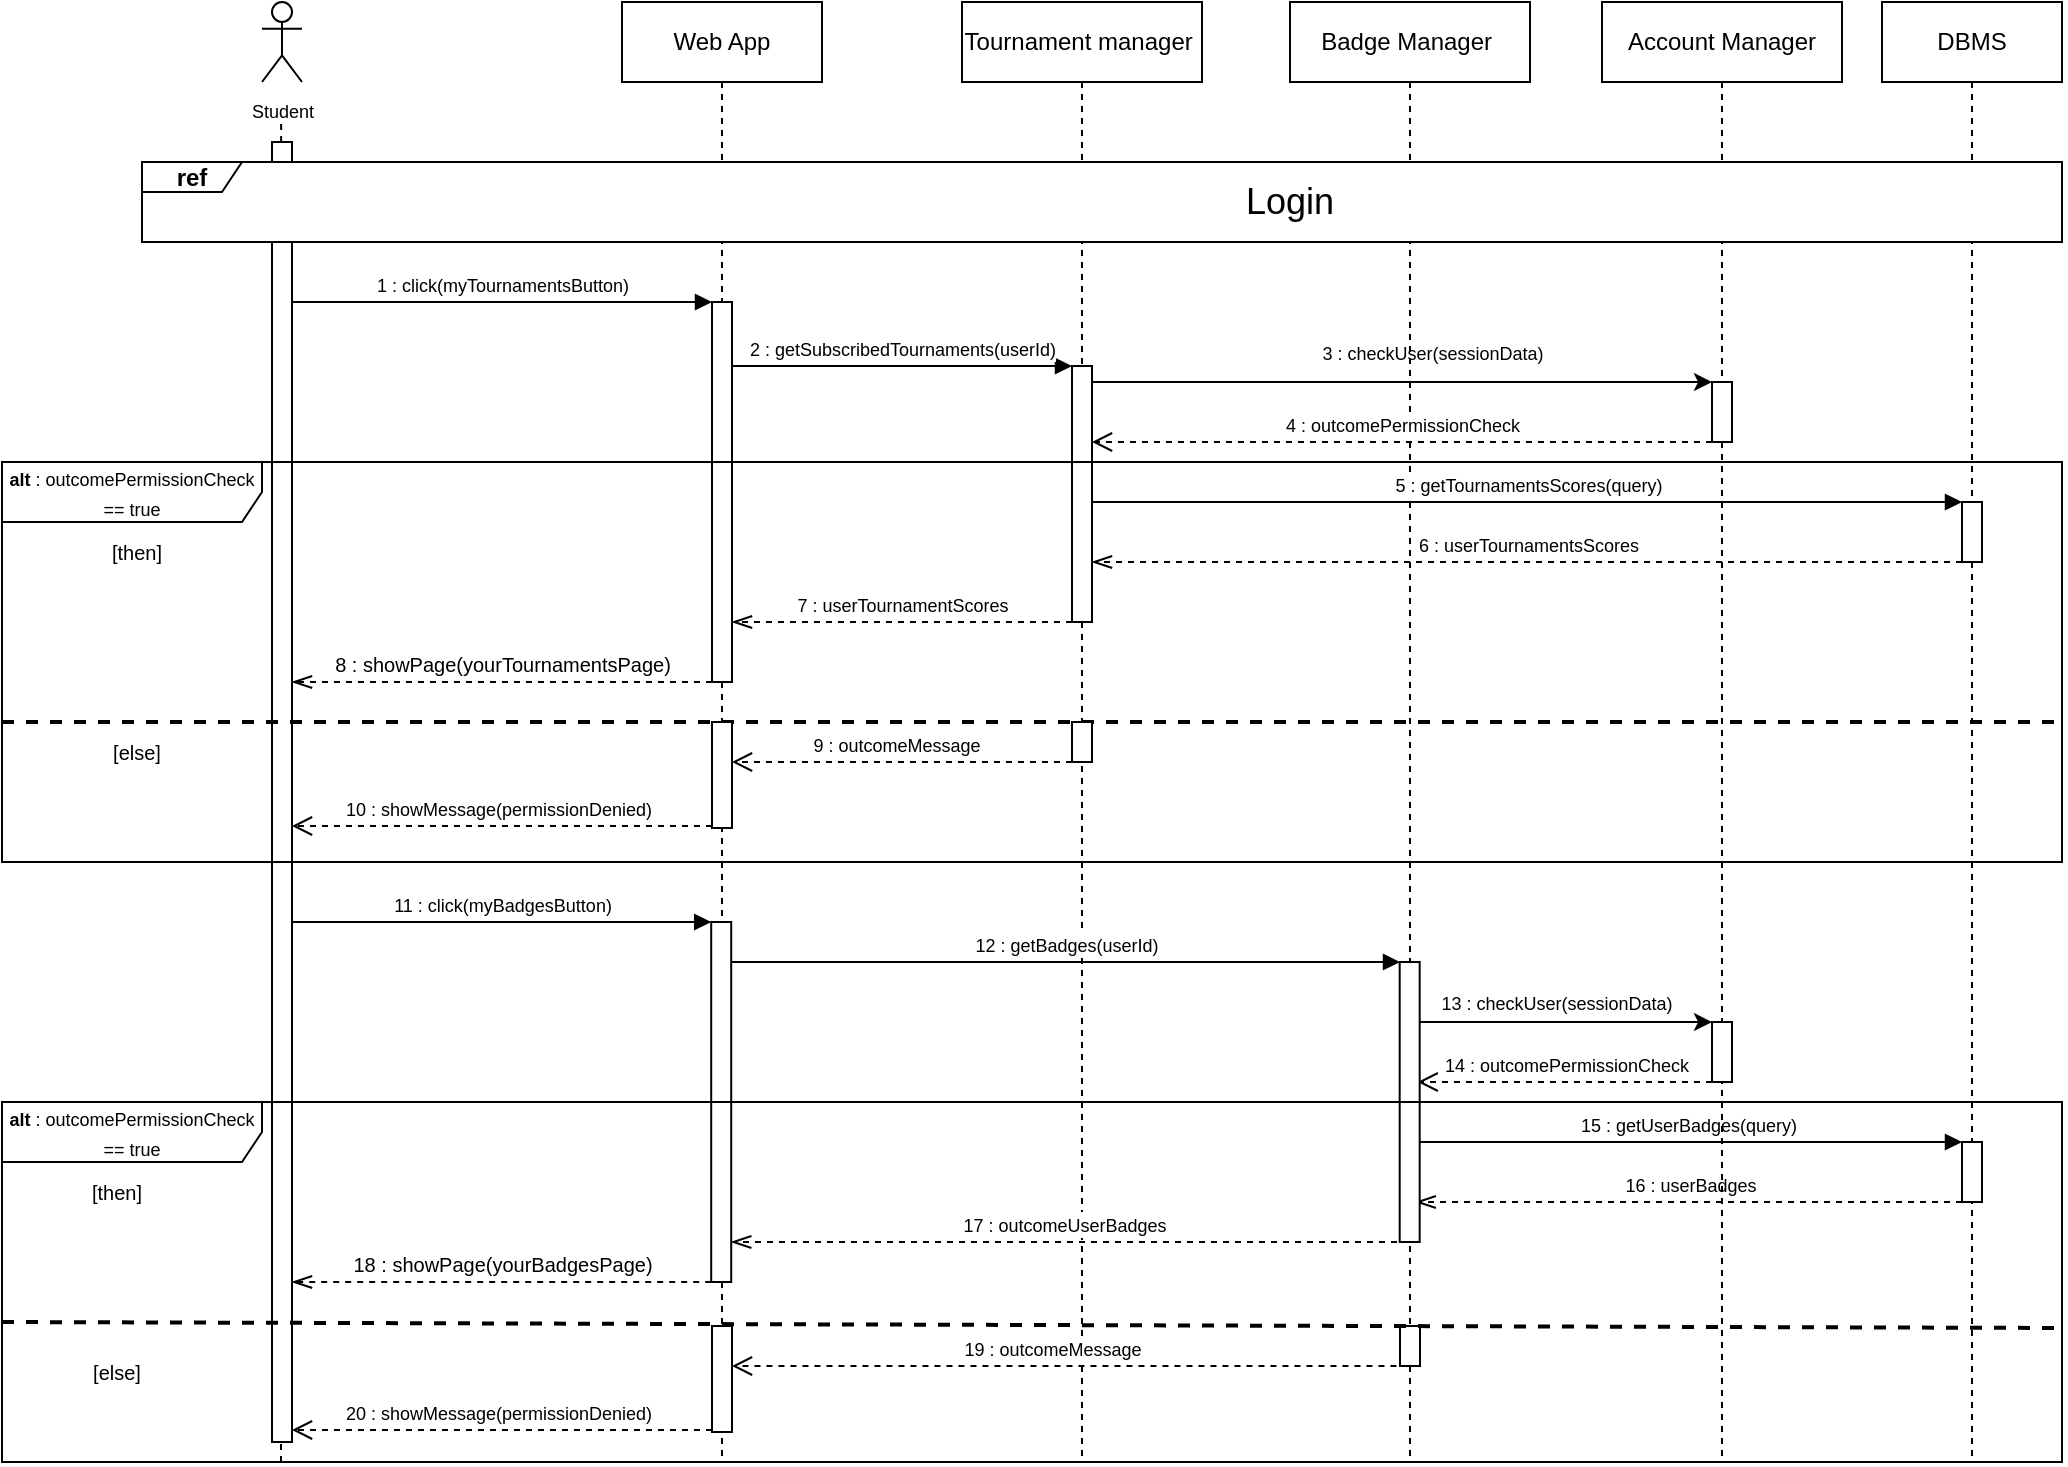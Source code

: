 <mxfile version="22.1.16" type="device">
  <diagram name="Pagina-1" id="eSXubq2SdgC4gajSJNTV">
    <mxGraphModel dx="2261" dy="746" grid="1" gridSize="10" guides="1" tooltips="1" connect="1" arrows="1" fold="1" page="1" pageScale="1" pageWidth="827" pageHeight="1169" math="0" shadow="0">
      <root>
        <mxCell id="0" />
        <mxCell id="1" parent="0" />
        <mxCell id="zCw94SQj6-W_WB1Qynqs-1" value="Badge Manager&amp;nbsp;" style="shape=umlLifeline;perimeter=lifelinePerimeter;whiteSpace=wrap;html=1;container=1;dropTarget=0;collapsible=0;recursiveResize=0;outlineConnect=0;portConstraint=eastwest;newEdgeStyle={&quot;curved&quot;:0,&quot;rounded&quot;:0};" parent="1" vertex="1">
          <mxGeometry x="414" y="40" width="120" height="730" as="geometry" />
        </mxCell>
        <mxCell id="A8Glidg6pX9W6yxCaNTG-3" value="Web App" style="shape=umlLifeline;perimeter=lifelinePerimeter;whiteSpace=wrap;html=1;container=0;dropTarget=0;collapsible=0;recursiveResize=0;outlineConnect=0;portConstraint=eastwest;newEdgeStyle={&quot;edgeStyle&quot;:&quot;elbowEdgeStyle&quot;,&quot;elbow&quot;:&quot;vertical&quot;,&quot;curved&quot;:0,&quot;rounded&quot;:0};" parent="1" vertex="1">
          <mxGeometry x="80" y="40" width="100" height="730" as="geometry" />
        </mxCell>
        <mxCell id="A8Glidg6pX9W6yxCaNTG-5" value="" style="html=1;points=[];perimeter=orthogonalPerimeter;outlineConnect=0;targetShapes=umlLifeline;portConstraint=eastwest;newEdgeStyle={&quot;edgeStyle&quot;:&quot;elbowEdgeStyle&quot;,&quot;elbow&quot;:&quot;vertical&quot;,&quot;curved&quot;:0,&quot;rounded&quot;:0};" parent="A8Glidg6pX9W6yxCaNTG-3" vertex="1">
          <mxGeometry x="45" y="150" width="10" height="190" as="geometry" />
        </mxCell>
        <mxCell id="A8Glidg6pX9W6yxCaNTG-1" value="Tournament manager&amp;nbsp;" style="shape=umlLifeline;perimeter=lifelinePerimeter;whiteSpace=wrap;html=1;container=1;dropTarget=0;collapsible=0;recursiveResize=0;outlineConnect=0;portConstraint=eastwest;newEdgeStyle={&quot;curved&quot;:0,&quot;rounded&quot;:0};" parent="1" vertex="1">
          <mxGeometry x="250" y="40" width="120" height="730" as="geometry" />
        </mxCell>
        <mxCell id="A8Glidg6pX9W6yxCaNTG-2" value="" style="html=1;points=[];perimeter=orthogonalPerimeter;outlineConnect=0;targetShapes=umlLifeline;portConstraint=eastwest;newEdgeStyle={&quot;edgeStyle&quot;:&quot;elbowEdgeStyle&quot;,&quot;elbow&quot;:&quot;vertical&quot;,&quot;curved&quot;:0,&quot;rounded&quot;:0};direction=west;" parent="A8Glidg6pX9W6yxCaNTG-1" vertex="1">
          <mxGeometry x="55" y="182" width="10" height="128" as="geometry" />
        </mxCell>
        <mxCell id="A8Glidg6pX9W6yxCaNTG-6" value="&lt;font style=&quot;font-size: 9px;&quot;&gt;Student&lt;/font&gt;" style="shape=umlActor;verticalLabelPosition=bottom;verticalAlign=top;html=1;outlineConnect=0;" parent="1" vertex="1">
          <mxGeometry x="-100" y="40" width="20" height="40" as="geometry" />
        </mxCell>
        <mxCell id="A8Glidg6pX9W6yxCaNTG-8" value="" style="html=1;points=[];perimeter=orthogonalPerimeter;outlineConnect=0;targetShapes=umlLifeline;portConstraint=eastwest;newEdgeStyle={&quot;edgeStyle&quot;:&quot;elbowEdgeStyle&quot;,&quot;elbow&quot;:&quot;vertical&quot;,&quot;curved&quot;:0,&quot;rounded&quot;:0};" parent="1" vertex="1">
          <mxGeometry x="-95" y="110" width="10" height="650" as="geometry" />
        </mxCell>
        <mxCell id="A8Glidg6pX9W6yxCaNTG-11" value="&lt;font style=&quot;font-size: 9px;&quot;&gt;2 : getSubscribedTournaments(userId)&lt;/font&gt;" style="html=1;verticalAlign=bottom;endArrow=block;edgeStyle=elbowEdgeStyle;elbow=horizontal;curved=0;rounded=0;" parent="1" source="A8Glidg6pX9W6yxCaNTG-5" edge="1" target="A8Glidg6pX9W6yxCaNTG-2">
          <mxGeometry relative="1" as="geometry">
            <mxPoint x="140.0" y="222" as="sourcePoint" />
            <Array as="points">
              <mxPoint x="235" y="222" />
              <mxPoint x="254" y="222" />
            </Array>
            <mxPoint x="310" y="222" as="targetPoint" />
            <mxPoint as="offset" />
          </mxGeometry>
        </mxCell>
        <mxCell id="A8Glidg6pX9W6yxCaNTG-12" value="" style="endArrow=none;dashed=1;html=1;rounded=0;" parent="1" edge="1">
          <mxGeometry width="50" height="50" relative="1" as="geometry">
            <mxPoint x="-90.43" y="110" as="sourcePoint" />
            <mxPoint x="-90.43" y="100" as="targetPoint" />
          </mxGeometry>
        </mxCell>
        <mxCell id="A8Glidg6pX9W6yxCaNTG-15" value="&lt;font style=&quot;font-size: 9px;&quot;&gt;1 : click(myTournamentsButton)&lt;/font&gt;" style="html=1;verticalAlign=bottom;endArrow=block;edgeStyle=elbowEdgeStyle;elbow=horizontal;curved=0;rounded=0;" parent="1" edge="1">
          <mxGeometry relative="1" as="geometry">
            <mxPoint x="-85" y="190" as="sourcePoint" />
            <Array as="points">
              <mxPoint x="30" y="190" />
            </Array>
            <mxPoint x="125" y="190" as="targetPoint" />
          </mxGeometry>
        </mxCell>
        <mxCell id="A8Glidg6pX9W6yxCaNTG-26" value="&lt;font style=&quot;font-size: 9px;&quot;&gt;5 : getTournamentsScores(query)&lt;/font&gt;" style="html=1;verticalAlign=bottom;endArrow=block;edgeStyle=elbowEdgeStyle;elbow=horizontal;curved=0;rounded=0;" parent="1" target="A8Glidg6pX9W6yxCaNTG-18" edge="1">
          <mxGeometry relative="1" as="geometry">
            <mxPoint x="315" y="290" as="sourcePoint" />
            <Array as="points">
              <mxPoint x="510" y="290" />
              <mxPoint x="450" y="280" />
              <mxPoint x="469" y="280" />
            </Array>
            <mxPoint x="450" y="280" as="targetPoint" />
            <mxPoint as="offset" />
          </mxGeometry>
        </mxCell>
        <mxCell id="A8Glidg6pX9W6yxCaNTG-28" value="&lt;font style=&quot;font-size: 9px;&quot;&gt;6 : userTournamentsScores&lt;/font&gt;" style="html=1;verticalAlign=bottom;endArrow=openThin;dashed=1;endSize=8;edgeStyle=elbowEdgeStyle;elbow=horizontal;curved=0;rounded=0;endFill=0;" parent="1" source="A8Glidg6pX9W6yxCaNTG-18" edge="1">
          <mxGeometry relative="1" as="geometry">
            <mxPoint x="315" y="320" as="targetPoint" />
            <Array as="points">
              <mxPoint x="420" y="320" />
            </Array>
            <mxPoint x="550" y="310" as="sourcePoint" />
          </mxGeometry>
        </mxCell>
        <mxCell id="A8Glidg6pX9W6yxCaNTG-29" value="&lt;font style=&quot;font-size: 9px;&quot;&gt;7 : userTournamentScores&lt;/font&gt;" style="html=1;verticalAlign=bottom;endArrow=openThin;dashed=1;endSize=8;edgeStyle=elbowEdgeStyle;elbow=horizontal;curved=0;rounded=0;endFill=0;" parent="1" edge="1" target="A8Glidg6pX9W6yxCaNTG-5" source="A8Glidg6pX9W6yxCaNTG-2">
          <mxGeometry relative="1" as="geometry">
            <mxPoint x="128.92" y="350.0" as="targetPoint" />
            <Array as="points">
              <mxPoint x="208.92" y="350" />
            </Array>
            <mxPoint x="303.92" y="350" as="sourcePoint" />
          </mxGeometry>
        </mxCell>
        <mxCell id="A8Glidg6pX9W6yxCaNTG-30" value="&lt;font size=&quot;1&quot;&gt;8 : showPage(yourTournamentsPage)&lt;/font&gt;" style="html=1;verticalAlign=bottom;endArrow=openThin;dashed=1;endSize=8;edgeStyle=elbowEdgeStyle;elbow=horizontal;curved=0;rounded=0;endFill=0;" parent="1" edge="1" target="A8Glidg6pX9W6yxCaNTG-8" source="A8Glidg6pX9W6yxCaNTG-5">
          <mxGeometry relative="1" as="geometry">
            <mxPoint x="-85.0" y="380.0" as="targetPoint" />
            <Array as="points">
              <mxPoint x="-5" y="380" />
            </Array>
            <mxPoint x="125.0" y="380.0" as="sourcePoint" />
            <mxPoint as="offset" />
          </mxGeometry>
        </mxCell>
        <mxCell id="A8Glidg6pX9W6yxCaNTG-17" value="DBMS" style="shape=umlLifeline;perimeter=lifelinePerimeter;whiteSpace=wrap;html=1;container=0;dropTarget=0;collapsible=0;recursiveResize=0;outlineConnect=0;portConstraint=eastwest;newEdgeStyle={&quot;curved&quot;:0,&quot;rounded&quot;:0};" parent="1" vertex="1">
          <mxGeometry x="710" y="40" width="90" height="730" as="geometry" />
        </mxCell>
        <mxCell id="A8Glidg6pX9W6yxCaNTG-18" value="" style="html=1;points=[];perimeter=orthogonalPerimeter;outlineConnect=0;targetShapes=umlLifeline;portConstraint=eastwest;newEdgeStyle={&quot;edgeStyle&quot;:&quot;elbowEdgeStyle&quot;,&quot;elbow&quot;:&quot;vertical&quot;,&quot;curved&quot;:0,&quot;rounded&quot;:0};" parent="A8Glidg6pX9W6yxCaNTG-17" vertex="1">
          <mxGeometry x="40.0" y="250" width="10" height="30" as="geometry" />
        </mxCell>
        <mxCell id="Z0eBupUTOme7VVrgAo7x-20" value="&lt;font style=&quot;font-size: 9px;&quot;&gt;15 : getUserBadges(query)&lt;/font&gt;" style="html=1;verticalAlign=bottom;endArrow=block;edgeStyle=elbowEdgeStyle;elbow=horizontal;curved=0;rounded=0;" parent="A8Glidg6pX9W6yxCaNTG-17" target="Z0eBupUTOme7VVrgAo7x-27" edge="1">
          <mxGeometry x="-0.0" relative="1" as="geometry">
            <mxPoint x="-233.16" y="570" as="sourcePoint" />
            <Array as="points">
              <mxPoint x="-200.4" y="570" />
              <mxPoint x="-260.4" y="560" />
              <mxPoint x="-241.4" y="560" />
            </Array>
            <mxPoint x="-260.4" y="560" as="targetPoint" />
            <mxPoint as="offset" />
          </mxGeometry>
        </mxCell>
        <mxCell id="Z0eBupUTOme7VVrgAo7x-21" value="&lt;font style=&quot;font-size: 9px;&quot;&gt;16 : userBadges&lt;/font&gt;" style="html=1;verticalAlign=bottom;endArrow=openThin;dashed=1;endSize=8;edgeStyle=elbowEdgeStyle;elbow=horizontal;curved=0;rounded=0;endFill=0;" parent="A8Glidg6pX9W6yxCaNTG-17" source="Z0eBupUTOme7VVrgAo7x-27" edge="1">
          <mxGeometry relative="1" as="geometry">
            <mxPoint x="-233.16" y="600" as="targetPoint" />
            <Array as="points">
              <mxPoint x="-112.16" y="600" />
            </Array>
            <mxPoint x="-160.4" y="590" as="sourcePoint" />
          </mxGeometry>
        </mxCell>
        <mxCell id="Z0eBupUTOme7VVrgAo7x-27" value="" style="html=1;points=[];perimeter=orthogonalPerimeter;outlineConnect=0;targetShapes=umlLifeline;portConstraint=eastwest;newEdgeStyle={&quot;edgeStyle&quot;:&quot;elbowEdgeStyle&quot;,&quot;elbow&quot;:&quot;vertical&quot;,&quot;curved&quot;:0,&quot;rounded&quot;:0};" parent="A8Glidg6pX9W6yxCaNTG-17" vertex="1">
          <mxGeometry x="40.0" y="570" width="10" height="30" as="geometry" />
        </mxCell>
        <mxCell id="Z0eBupUTOme7VVrgAo7x-4" value="&lt;font style=&quot;font-size: 9px;&quot;&gt;3 : checkUser(sessionData)&lt;/font&gt;" style="text;html=1;align=center;verticalAlign=middle;resizable=0;points=[];autosize=1;strokeColor=none;fillColor=none;" parent="1" vertex="1">
          <mxGeometry x="420" y="200" width="130" height="30" as="geometry" />
        </mxCell>
        <mxCell id="Z0eBupUTOme7VVrgAo7x-5" value="Account Manager" style="shape=umlLifeline;perimeter=lifelinePerimeter;whiteSpace=wrap;html=1;container=0;dropTarget=0;collapsible=0;recursiveResize=0;outlineConnect=0;portConstraint=eastwest;newEdgeStyle={&quot;edgeStyle&quot;:&quot;elbowEdgeStyle&quot;,&quot;elbow&quot;:&quot;vertical&quot;,&quot;curved&quot;:0,&quot;rounded&quot;:0};" parent="1" vertex="1">
          <mxGeometry x="570" y="40" width="120" height="730" as="geometry" />
        </mxCell>
        <mxCell id="Z0eBupUTOme7VVrgAo7x-1" value="" style="html=1;points=[];perimeter=orthogonalPerimeter;outlineConnect=0;targetShapes=umlLifeline;portConstraint=eastwest;newEdgeStyle={&quot;edgeStyle&quot;:&quot;elbowEdgeStyle&quot;,&quot;elbow&quot;:&quot;vertical&quot;,&quot;curved&quot;:0,&quot;rounded&quot;:0};" parent="Z0eBupUTOme7VVrgAo7x-5" vertex="1">
          <mxGeometry x="55" y="190" width="10" height="30" as="geometry" />
        </mxCell>
        <mxCell id="Z0eBupUTOme7VVrgAo7x-32" value="" style="html=1;points=[];perimeter=orthogonalPerimeter;outlineConnect=0;targetShapes=umlLifeline;portConstraint=eastwest;newEdgeStyle={&quot;edgeStyle&quot;:&quot;elbowEdgeStyle&quot;,&quot;elbow&quot;:&quot;vertical&quot;,&quot;curved&quot;:0,&quot;rounded&quot;:0};" parent="Z0eBupUTOme7VVrgAo7x-5" vertex="1">
          <mxGeometry x="55" y="510" width="10" height="30" as="geometry" />
        </mxCell>
        <mxCell id="Z0eBupUTOme7VVrgAo7x-29" value="" style="endArrow=classic;html=1;rounded=0;" parent="Z0eBupUTOme7VVrgAo7x-5" target="Z0eBupUTOme7VVrgAo7x-32" edge="1">
          <mxGeometry width="50" height="50" relative="1" as="geometry">
            <mxPoint x="-92.16" y="510" as="sourcePoint" />
            <mxPoint x="15.6" y="510" as="targetPoint" />
          </mxGeometry>
        </mxCell>
        <mxCell id="Z0eBupUTOme7VVrgAo7x-30" value="&lt;font style=&quot;font-size: 9px;&quot;&gt;14 : outcomePermissionCheck&lt;/font&gt;" style="html=1;verticalAlign=bottom;endArrow=open;dashed=1;endSize=8;edgeStyle=elbowEdgeStyle;elbow=horizontal;curved=0;rounded=0;" parent="Z0eBupUTOme7VVrgAo7x-5" source="Z0eBupUTOme7VVrgAo7x-32" edge="1">
          <mxGeometry relative="1" as="geometry">
            <mxPoint x="-92.16" y="540" as="targetPoint" />
            <Array as="points">
              <mxPoint x="-2.16" y="540" />
            </Array>
            <mxPoint x="15.6" y="540" as="sourcePoint" />
          </mxGeometry>
        </mxCell>
        <mxCell id="Z0eBupUTOme7VVrgAo7x-7" value="&lt;font style=&quot;font-size: 9px;&quot;&gt;&lt;b&gt;alt &lt;/b&gt;: outcomePermissionCheck == true&lt;/font&gt;" style="shape=umlFrame;whiteSpace=wrap;html=1;pointerEvents=0;width=130;height=30;" parent="1" vertex="1">
          <mxGeometry x="-230" y="270" width="1030" height="200" as="geometry" />
        </mxCell>
        <mxCell id="Z0eBupUTOme7VVrgAo7x-8" value="" style="endArrow=none;dashed=1;html=1;rounded=0;strokeWidth=2;exitX=-0.002;exitY=0.688;exitDx=0;exitDy=0;exitPerimeter=0;" parent="1" edge="1">
          <mxGeometry width="50" height="50" relative="1" as="geometry">
            <mxPoint x="-230.0" y="400.0" as="sourcePoint" />
            <mxPoint x="800" y="400" as="targetPoint" />
          </mxGeometry>
        </mxCell>
        <mxCell id="Z0eBupUTOme7VVrgAo7x-9" value="[then]" style="text;html=1;strokeColor=none;fillColor=none;align=center;verticalAlign=middle;whiteSpace=wrap;rounded=0;fontSize=10;" parent="1" vertex="1">
          <mxGeometry x="-180" y="310" width="35" height="10" as="geometry" />
        </mxCell>
        <mxCell id="Z0eBupUTOme7VVrgAo7x-10" value="[else]" style="text;html=1;strokeColor=none;fillColor=none;align=center;verticalAlign=middle;whiteSpace=wrap;rounded=0;fontSize=10;" parent="1" vertex="1">
          <mxGeometry x="-180" y="410.0" width="35" height="10" as="geometry" />
        </mxCell>
        <mxCell id="Z0eBupUTOme7VVrgAo7x-11" value="" style="html=1;points=[];perimeter=orthogonalPerimeter;outlineConnect=0;targetShapes=umlLifeline;portConstraint=eastwest;newEdgeStyle={&quot;edgeStyle&quot;:&quot;elbowEdgeStyle&quot;,&quot;elbow&quot;:&quot;vertical&quot;,&quot;curved&quot;:0,&quot;rounded&quot;:0};" parent="1" vertex="1">
          <mxGeometry x="125" y="400" width="10" height="53" as="geometry" />
        </mxCell>
        <mxCell id="Z0eBupUTOme7VVrgAo7x-12" value="" style="html=1;points=[];perimeter=orthogonalPerimeter;outlineConnect=0;targetShapes=umlLifeline;portConstraint=eastwest;newEdgeStyle={&quot;edgeStyle&quot;:&quot;elbowEdgeStyle&quot;,&quot;elbow&quot;:&quot;vertical&quot;,&quot;curved&quot;:0,&quot;rounded&quot;:0};" parent="1" vertex="1">
          <mxGeometry x="305" y="400" width="10" height="20" as="geometry" />
        </mxCell>
        <mxCell id="Z0eBupUTOme7VVrgAo7x-13" value="&lt;font style=&quot;font-size: 9px;&quot;&gt;10 : showMessage(permissionDenied)&lt;/font&gt;" style="html=1;verticalAlign=bottom;endArrow=open;dashed=1;endSize=8;edgeStyle=elbowEdgeStyle;elbow=vertical;curved=0;rounded=0;" parent="1" edge="1" source="Z0eBupUTOme7VVrgAo7x-11">
          <mxGeometry x="0.019" relative="1" as="geometry">
            <mxPoint x="-85" y="452.47" as="targetPoint" />
            <Array as="points">
              <mxPoint x="-20" y="452" />
              <mxPoint x="60" y="450" />
              <mxPoint x="120" y="450" />
            </Array>
            <mxPoint x="130" y="452" as="sourcePoint" />
            <mxPoint as="offset" />
          </mxGeometry>
        </mxCell>
        <mxCell id="Z0eBupUTOme7VVrgAo7x-14" value="&lt;font style=&quot;font-size: 9px;&quot;&gt;9 : outcomeMessage&lt;/font&gt;" style="html=1;verticalAlign=bottom;endArrow=open;dashed=1;endSize=8;edgeStyle=elbowEdgeStyle;elbow=horizontal;curved=0;rounded=0;" parent="1" source="Z0eBupUTOme7VVrgAo7x-12" target="Z0eBupUTOme7VVrgAo7x-11" edge="1">
          <mxGeometry x="0.037" relative="1" as="geometry">
            <mxPoint x="240" y="420.94" as="targetPoint" />
            <Array as="points">
              <mxPoint x="250" y="420" />
            </Array>
            <mxPoint x="270" y="420" as="sourcePoint" />
            <mxPoint as="offset" />
          </mxGeometry>
        </mxCell>
        <mxCell id="A8Glidg6pX9W6yxCaNTG-22" value="&lt;b&gt;ref&lt;/b&gt;" style="shape=umlFrame;whiteSpace=wrap;html=1;pointerEvents=0;width=50;height=15;labelBorderColor=none;labelBackgroundColor=none;fontColor=default;swimlaneFillColor=default;" parent="1" vertex="1">
          <mxGeometry x="-160" y="120" width="960" height="40" as="geometry" />
        </mxCell>
        <mxCell id="A8Glidg6pX9W6yxCaNTG-52" value="&lt;font style=&quot;font-size: 18px;&quot;&gt;Login&lt;/font&gt;" style="text;html=1;strokeColor=none;fillColor=none;align=center;verticalAlign=middle;whiteSpace=wrap;rounded=0;" parent="1" vertex="1">
          <mxGeometry x="384" y="125" width="60" height="30" as="geometry" />
        </mxCell>
        <mxCell id="Z0eBupUTOme7VVrgAo7x-17" value="" style="html=1;points=[];perimeter=orthogonalPerimeter;outlineConnect=0;targetShapes=umlLifeline;portConstraint=eastwest;newEdgeStyle={&quot;edgeStyle&quot;:&quot;elbowEdgeStyle&quot;,&quot;elbow&quot;:&quot;vertical&quot;,&quot;curved&quot;:0,&quot;rounded&quot;:0};direction=west;" parent="1" vertex="1">
          <mxGeometry x="468.84" y="520" width="10" height="140" as="geometry" />
        </mxCell>
        <mxCell id="Z0eBupUTOme7VVrgAo7x-16" value="" style="html=1;points=[];perimeter=orthogonalPerimeter;outlineConnect=0;targetShapes=umlLifeline;portConstraint=eastwest;newEdgeStyle={&quot;edgeStyle&quot;:&quot;elbowEdgeStyle&quot;,&quot;elbow&quot;:&quot;vertical&quot;,&quot;curved&quot;:0,&quot;rounded&quot;:0};" parent="1" vertex="1">
          <mxGeometry x="124.6" y="500" width="10" height="180" as="geometry" />
        </mxCell>
        <mxCell id="Z0eBupUTOme7VVrgAo7x-18" value="&lt;font style=&quot;font-size: 9px;&quot;&gt;12 :&amp;nbsp;getBadges(userId)&lt;/font&gt;" style="html=1;verticalAlign=bottom;endArrow=block;edgeStyle=elbowEdgeStyle;elbow=horizontal;curved=0;rounded=0;" parent="1" source="Z0eBupUTOme7VVrgAo7x-16" edge="1">
          <mxGeometry relative="1" as="geometry">
            <mxPoint x="136.76" y="520" as="sourcePoint" />
            <Array as="points">
              <mxPoint x="236.76" y="520" />
              <mxPoint x="255.76" y="520" />
            </Array>
            <mxPoint x="469.0" y="520" as="targetPoint" />
            <mxPoint as="offset" />
          </mxGeometry>
        </mxCell>
        <mxCell id="Z0eBupUTOme7VVrgAo7x-19" value="&lt;font style=&quot;font-size: 9px;&quot;&gt;11 : click(myBadgesButton)&lt;/font&gt;" style="html=1;verticalAlign=bottom;endArrow=block;edgeStyle=elbowEdgeStyle;elbow=horizontal;curved=0;rounded=0;" parent="1" edge="1">
          <mxGeometry relative="1" as="geometry">
            <mxPoint x="-85.4" y="500" as="sourcePoint" />
            <Array as="points">
              <mxPoint x="29.6" y="500" />
            </Array>
            <mxPoint x="124.6" y="500" as="targetPoint" />
          </mxGeometry>
        </mxCell>
        <mxCell id="Z0eBupUTOme7VVrgAo7x-22" value="&lt;font style=&quot;font-size: 9px;&quot;&gt;17 : outcomeUserBadges&lt;/font&gt;" style="html=1;verticalAlign=bottom;endArrow=openThin;dashed=1;endSize=8;edgeStyle=elbowEdgeStyle;elbow=horizontal;curved=0;rounded=0;endFill=0;" parent="1" target="Z0eBupUTOme7VVrgAo7x-16" edge="1">
          <mxGeometry relative="1" as="geometry">
            <mxPoint x="136.76" y="660" as="targetPoint" />
            <Array as="points">
              <mxPoint x="372.5" y="660" />
            </Array>
            <mxPoint x="467.5" y="660" as="sourcePoint" />
          </mxGeometry>
        </mxCell>
        <mxCell id="Z0eBupUTOme7VVrgAo7x-23" value="&lt;font size=&quot;1&quot;&gt;18 : showPage(yourBadgesPage)&lt;/font&gt;" style="html=1;verticalAlign=bottom;endArrow=openThin;dashed=1;endSize=8;edgeStyle=elbowEdgeStyle;elbow=horizontal;curved=0;rounded=0;endFill=0;" parent="1" edge="1" target="A8Glidg6pX9W6yxCaNTG-8" source="Z0eBupUTOme7VVrgAo7x-16">
          <mxGeometry relative="1" as="geometry">
            <mxPoint x="-80.0" y="680.0" as="targetPoint" />
            <Array as="points">
              <mxPoint x="-9.059e-14" y="680" />
            </Array>
            <mxPoint x="130.0" y="680.0" as="sourcePoint" />
          </mxGeometry>
        </mxCell>
        <mxCell id="Z0eBupUTOme7VVrgAo7x-31" value="&lt;font style=&quot;font-size: 9px;&quot;&gt;13 : checkUser(sessionData)&lt;/font&gt;" style="text;html=1;align=center;verticalAlign=middle;resizable=0;points=[];autosize=1;strokeColor=none;fillColor=none;" parent="1" vertex="1">
          <mxGeometry x="476.84" y="525" width="140" height="30" as="geometry" />
        </mxCell>
        <mxCell id="Z0eBupUTOme7VVrgAo7x-33" value="&lt;font style=&quot;font-size: 9px;&quot;&gt;&lt;b&gt;alt &lt;/b&gt;: outcomePermissionCheck == true&lt;/font&gt;" style="shape=umlFrame;whiteSpace=wrap;html=1;pointerEvents=0;width=130;height=30;" parent="1" vertex="1">
          <mxGeometry x="-230" y="590" width="1030" height="180" as="geometry" />
        </mxCell>
        <mxCell id="Z0eBupUTOme7VVrgAo7x-35" value="[then]" style="text;html=1;strokeColor=none;fillColor=none;align=center;verticalAlign=middle;whiteSpace=wrap;rounded=0;fontSize=10;" parent="1" vertex="1">
          <mxGeometry x="-190" y="630" width="35" height="10" as="geometry" />
        </mxCell>
        <mxCell id="Z0eBupUTOme7VVrgAo7x-36" value="[else]" style="text;html=1;strokeColor=none;fillColor=none;align=center;verticalAlign=middle;whiteSpace=wrap;rounded=0;fontSize=10;" parent="1" vertex="1">
          <mxGeometry x="-190.0" y="720.0" width="35" height="10" as="geometry" />
        </mxCell>
        <mxCell id="Z0eBupUTOme7VVrgAo7x-37" value="" style="html=1;points=[];perimeter=orthogonalPerimeter;outlineConnect=0;targetShapes=umlLifeline;portConstraint=eastwest;newEdgeStyle={&quot;edgeStyle&quot;:&quot;elbowEdgeStyle&quot;,&quot;elbow&quot;:&quot;vertical&quot;,&quot;curved&quot;:0,&quot;rounded&quot;:0};" parent="1" vertex="1">
          <mxGeometry x="125.0" y="702" width="10" height="53" as="geometry" />
        </mxCell>
        <mxCell id="Z0eBupUTOme7VVrgAo7x-38" value="" style="html=1;points=[];perimeter=orthogonalPerimeter;outlineConnect=0;targetShapes=umlLifeline;portConstraint=eastwest;newEdgeStyle={&quot;edgeStyle&quot;:&quot;elbowEdgeStyle&quot;,&quot;elbow&quot;:&quot;vertical&quot;,&quot;curved&quot;:0,&quot;rounded&quot;:0};" parent="1" vertex="1">
          <mxGeometry x="469.0" y="702" width="10" height="20" as="geometry" />
        </mxCell>
        <mxCell id="Z0eBupUTOme7VVrgAo7x-39" value="&lt;font style=&quot;font-size: 9px;&quot;&gt;20 : showMessage(permissionDenied)&lt;/font&gt;" style="html=1;verticalAlign=bottom;endArrow=open;dashed=1;endSize=8;edgeStyle=elbowEdgeStyle;elbow=vertical;curved=0;rounded=0;" parent="1" edge="1" source="Z0eBupUTOme7VVrgAo7x-37">
          <mxGeometry x="0.019" relative="1" as="geometry">
            <mxPoint x="-85.0" y="754.47" as="targetPoint" />
            <Array as="points">
              <mxPoint x="-20.0" y="754" />
              <mxPoint x="60.0" y="752" />
              <mxPoint x="120.0" y="752" />
            </Array>
            <mxPoint x="130.0" y="754" as="sourcePoint" />
            <mxPoint as="offset" />
          </mxGeometry>
        </mxCell>
        <mxCell id="Z0eBupUTOme7VVrgAo7x-40" value="&lt;font style=&quot;font-size: 9px;&quot;&gt;19 : outcomeMessage&lt;/font&gt;" style="html=1;verticalAlign=bottom;endArrow=open;dashed=1;endSize=8;edgeStyle=elbowEdgeStyle;elbow=horizontal;curved=0;rounded=0;" parent="1" target="Z0eBupUTOme7VVrgAo7x-37" edge="1">
          <mxGeometry x="0.037" relative="1" as="geometry">
            <mxPoint x="240.0" y="722.94" as="targetPoint" />
            <Array as="points">
              <mxPoint x="250.0" y="722" />
            </Array>
            <mxPoint x="467.24" y="722" as="sourcePoint" />
            <mxPoint as="offset" />
          </mxGeometry>
        </mxCell>
        <mxCell id="dwxQc4JX1qqIGijaAQSD-1" value="" style="endArrow=none;dashed=1;html=1;rounded=0;strokeWidth=2;exitX=0;exitY=0.677;exitDx=0;exitDy=0;exitPerimeter=0;" edge="1" parent="1">
          <mxGeometry width="50" height="50" relative="1" as="geometry">
            <mxPoint x="-230" y="700" as="sourcePoint" />
            <mxPoint x="800" y="703" as="targetPoint" />
          </mxGeometry>
        </mxCell>
        <mxCell id="dwxQc4JX1qqIGijaAQSD-3" value="" style="endArrow=none;dashed=1;html=1;rounded=0;" edge="1" parent="1">
          <mxGeometry width="50" height="50" relative="1" as="geometry">
            <mxPoint x="-90.5" y="770" as="sourcePoint" />
            <mxPoint x="-90.5" y="760" as="targetPoint" />
          </mxGeometry>
        </mxCell>
        <mxCell id="Z0eBupUTOme7VVrgAo7x-2" value="" style="endArrow=classic;html=1;rounded=0;" parent="1" target="Z0eBupUTOme7VVrgAo7x-1" edge="1">
          <mxGeometry width="50" height="50" relative="1" as="geometry">
            <mxPoint x="315" y="230" as="sourcePoint" />
            <mxPoint x="626.92" y="230" as="targetPoint" />
          </mxGeometry>
        </mxCell>
        <mxCell id="Z0eBupUTOme7VVrgAo7x-3" value="&lt;font style=&quot;font-size: 9px;&quot;&gt;4 : outcomePermissionCheck&lt;/font&gt;" style="html=1;verticalAlign=bottom;endArrow=open;dashed=1;endSize=8;edgeStyle=elbowEdgeStyle;elbow=horizontal;curved=0;rounded=0;" parent="1" source="Z0eBupUTOme7VVrgAo7x-1" edge="1" target="A8Glidg6pX9W6yxCaNTG-2">
          <mxGeometry relative="1" as="geometry">
            <mxPoint x="286" y="260" as="targetPoint" />
            <Array as="points">
              <mxPoint x="366" y="260" />
            </Array>
            <mxPoint x="556" y="260" as="sourcePoint" />
          </mxGeometry>
        </mxCell>
      </root>
    </mxGraphModel>
  </diagram>
</mxfile>
